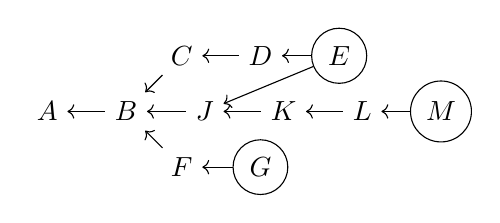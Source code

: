 \begin{tikzpicture}

% nodes
\node (a) {$A$};
\node (b) [right of=a] {$B$};
\node (c) [above right of=b] {$C$};
\node (d) [right of=c] {$D$};
\node (e) [right of=d,draw,circle] {$E$};
\node (j) [right of=b] {$J$};
\node (k) [right of=j] {$K$};
\node (l) [right of=k] {$L$};
\node (m) [right of=l,draw,circle] {$M$};
\node (f) [below right of=b] {$F$};
\node (g) [right of=f,draw,circle] {$G$};

% arrows
\draw[<-] (a) -- (b);
\draw[<-] (b) -- (c);
\draw[<-] (c) -- (d);
\draw[<-] (d) -- (e);
\draw[<-] (b) -- (j);
\draw[<-] (j) -- (e);
\draw[<-] (j) -- (k);
\draw[<-] (k) -- (l);
\draw[<-] (l) -- (m);
\draw[<-] (b) -- (f);
\draw[<-] (f) -- (g);
\end{tikzpicture}